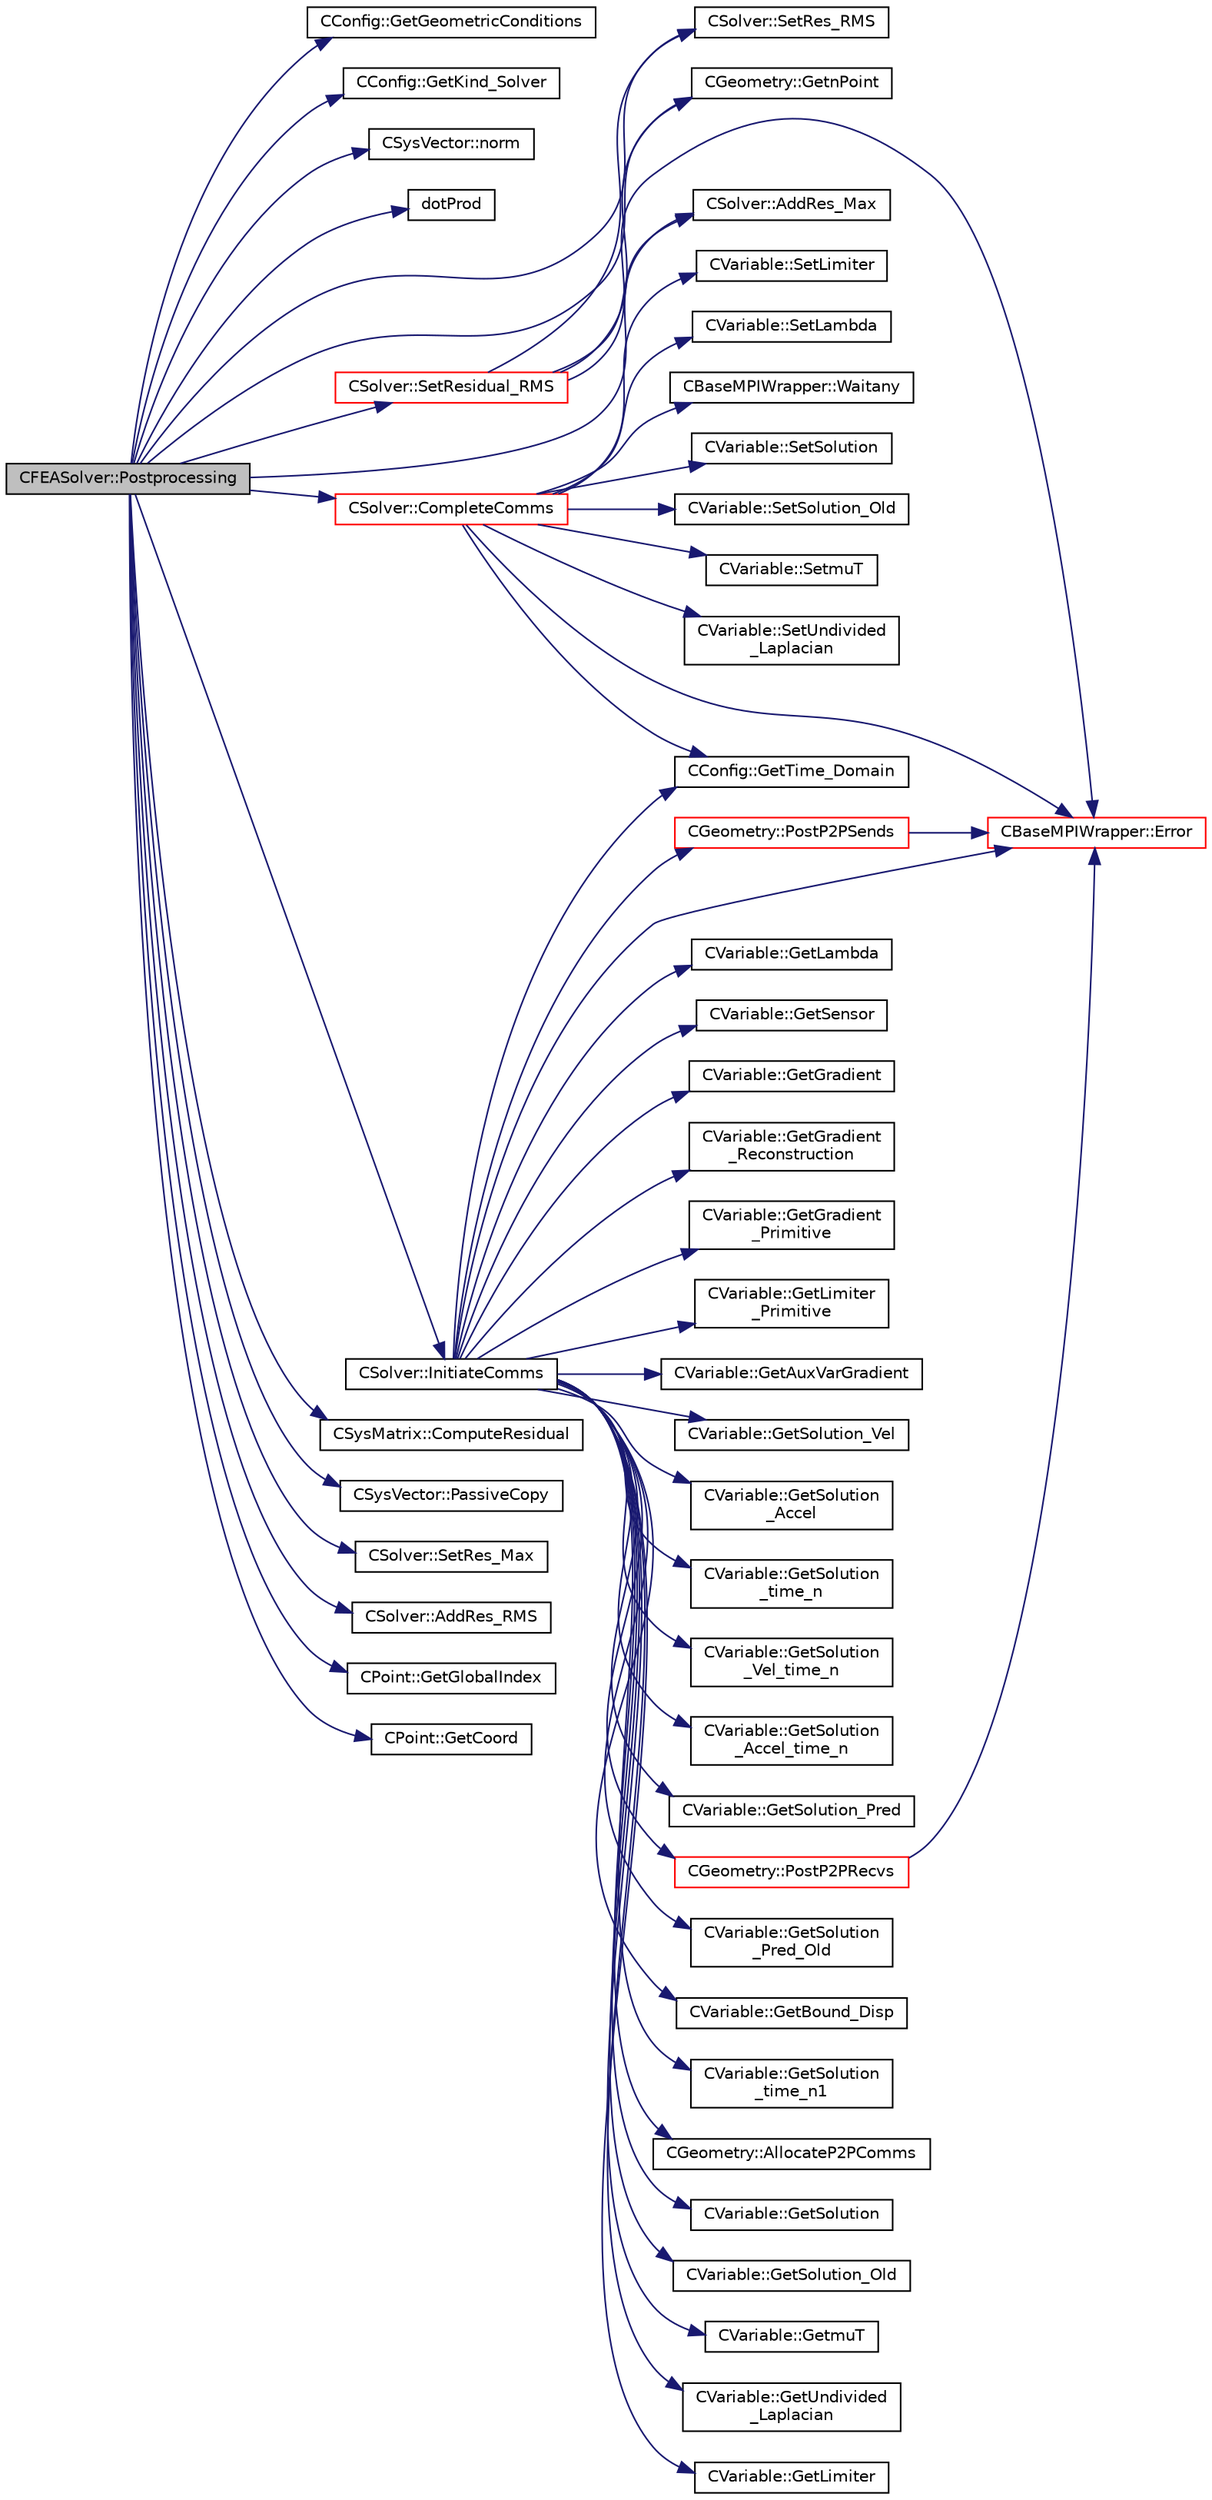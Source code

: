 digraph "CFEASolver::Postprocessing"
{
  edge [fontname="Helvetica",fontsize="10",labelfontname="Helvetica",labelfontsize="10"];
  node [fontname="Helvetica",fontsize="10",shape=record];
  rankdir="LR";
  Node946 [label="CFEASolver::Postprocessing",height=0.2,width=0.4,color="black", fillcolor="grey75", style="filled", fontcolor="black"];
  Node946 -> Node947 [color="midnightblue",fontsize="10",style="solid",fontname="Helvetica"];
  Node947 [label="CConfig::GetGeometricConditions",height=0.2,width=0.4,color="black", fillcolor="white", style="filled",URL="$class_c_config.html#ac036c2fe542984a827ea2f21b3b4d4a6",tooltip="Geometric conditions for the structural solver. "];
  Node946 -> Node948 [color="midnightblue",fontsize="10",style="solid",fontname="Helvetica"];
  Node948 [label="CConfig::GetKind_Solver",height=0.2,width=0.4,color="black", fillcolor="white", style="filled",URL="$class_c_config.html#a0e2628fc803f14ec6179427ee02e8655",tooltip="Governing equations of the flow (it can be different from the run time equation). ..."];
  Node946 -> Node949 [color="midnightblue",fontsize="10",style="solid",fontname="Helvetica"];
  Node949 [label="CSysVector::norm",height=0.2,width=0.4,color="black", fillcolor="white", style="filled",URL="$class_c_sys_vector.html#a55d36be09dfc5bed32246727f25cb7f5",tooltip="the L2 norm of the CSysVector "];
  Node946 -> Node950 [color="midnightblue",fontsize="10",style="solid",fontname="Helvetica"];
  Node950 [label="dotProd",height=0.2,width=0.4,color="black", fillcolor="white", style="filled",URL="$_c_sys_vector_8hpp.html#ab8359456e453e97920eb021d5f46817d"];
  Node946 -> Node951 [color="midnightblue",fontsize="10",style="solid",fontname="Helvetica"];
  Node951 [label="CSolver::InitiateComms",height=0.2,width=0.4,color="black", fillcolor="white", style="filled",URL="$class_c_solver.html#a68ef94bc50683bd1f1d750b4a8cb7351",tooltip="Routine to load a solver quantity into the data structures for MPI point-to-point communication and t..."];
  Node951 -> Node952 [color="midnightblue",fontsize="10",style="solid",fontname="Helvetica"];
  Node952 [label="CConfig::GetTime_Domain",height=0.2,width=0.4,color="black", fillcolor="white", style="filled",URL="$class_c_config.html#a6a11350b3c8d7577318be43cda6f7292",tooltip="Check if the multizone problem is solved for time domain. "];
  Node951 -> Node953 [color="midnightblue",fontsize="10",style="solid",fontname="Helvetica"];
  Node953 [label="CBaseMPIWrapper::Error",height=0.2,width=0.4,color="red", fillcolor="white", style="filled",URL="$class_c_base_m_p_i_wrapper.html#a04457c47629bda56704e6a8804833eeb"];
  Node951 -> Node955 [color="midnightblue",fontsize="10",style="solid",fontname="Helvetica"];
  Node955 [label="CGeometry::AllocateP2PComms",height=0.2,width=0.4,color="black", fillcolor="white", style="filled",URL="$class_c_geometry.html#ab8d78a9f4017431b7542e154f58a7e63",tooltip="Routine to allocate buffers for point-to-point MPI communications. Also called to dynamically realloc..."];
  Node951 -> Node956 [color="midnightblue",fontsize="10",style="solid",fontname="Helvetica"];
  Node956 [label="CGeometry::PostP2PRecvs",height=0.2,width=0.4,color="red", fillcolor="white", style="filled",URL="$class_c_geometry.html#a35dd847b43dad069e3d73e376a0f32fb",tooltip="Routine to launch non-blocking recvs only for all point-to-point communication with neighboring parti..."];
  Node956 -> Node953 [color="midnightblue",fontsize="10",style="solid",fontname="Helvetica"];
  Node951 -> Node958 [color="midnightblue",fontsize="10",style="solid",fontname="Helvetica"];
  Node958 [label="CVariable::GetSolution",height=0.2,width=0.4,color="black", fillcolor="white", style="filled",URL="$class_c_variable.html#a261483e39c23c1de7cb9aea7e917c121",tooltip="Get the solution. "];
  Node951 -> Node959 [color="midnightblue",fontsize="10",style="solid",fontname="Helvetica"];
  Node959 [label="CVariable::GetSolution_Old",height=0.2,width=0.4,color="black", fillcolor="white", style="filled",URL="$class_c_variable.html#a70a9df6b6cc631f9c3b9a3ef7b3ecfe4",tooltip="Get the old solution of the problem (Runge-Kutta method) "];
  Node951 -> Node960 [color="midnightblue",fontsize="10",style="solid",fontname="Helvetica"];
  Node960 [label="CVariable::GetmuT",height=0.2,width=0.4,color="black", fillcolor="white", style="filled",URL="$class_c_variable.html#ad35ee29420764dda0bbb574f7a7253e7",tooltip="Get the value of the eddy viscosity. "];
  Node951 -> Node961 [color="midnightblue",fontsize="10",style="solid",fontname="Helvetica"];
  Node961 [label="CVariable::GetUndivided\l_Laplacian",height=0.2,width=0.4,color="black", fillcolor="white", style="filled",URL="$class_c_variable.html#a1dd90f7826e65b6b9fe15becaf82b1af",tooltip="Get the undivided laplacian of the solution. "];
  Node951 -> Node962 [color="midnightblue",fontsize="10",style="solid",fontname="Helvetica"];
  Node962 [label="CVariable::GetLimiter",height=0.2,width=0.4,color="black", fillcolor="white", style="filled",URL="$class_c_variable.html#a9575966f5c250fca5f6c6ff4f2dd7558",tooltip="Get the value of the slope limiter. "];
  Node951 -> Node963 [color="midnightblue",fontsize="10",style="solid",fontname="Helvetica"];
  Node963 [label="CVariable::GetLambda",height=0.2,width=0.4,color="black", fillcolor="white", style="filled",URL="$class_c_variable.html#af0b6afbd2666eab791d902f50fc3e869",tooltip="Get the value of the spectral radius. "];
  Node951 -> Node964 [color="midnightblue",fontsize="10",style="solid",fontname="Helvetica"];
  Node964 [label="CVariable::GetSensor",height=0.2,width=0.4,color="black", fillcolor="white", style="filled",URL="$class_c_variable.html#afec545423f883bcd961ac9f1e5d18dd2",tooltip="Get the pressure sensor. "];
  Node951 -> Node965 [color="midnightblue",fontsize="10",style="solid",fontname="Helvetica"];
  Node965 [label="CVariable::GetGradient",height=0.2,width=0.4,color="black", fillcolor="white", style="filled",URL="$class_c_variable.html#a7b58da4a928d622e7c2d4b4db047769d",tooltip="Get the value of the solution gradient. "];
  Node951 -> Node966 [color="midnightblue",fontsize="10",style="solid",fontname="Helvetica"];
  Node966 [label="CVariable::GetGradient\l_Reconstruction",height=0.2,width=0.4,color="black", fillcolor="white", style="filled",URL="$class_c_variable.html#a977f02338e95faf16da03dceb858d21b",tooltip="Get the value of the primitive gradient for MUSCL reconstruction. "];
  Node951 -> Node967 [color="midnightblue",fontsize="10",style="solid",fontname="Helvetica"];
  Node967 [label="CVariable::GetGradient\l_Primitive",height=0.2,width=0.4,color="black", fillcolor="white", style="filled",URL="$class_c_variable.html#a8b7f4e020a837b1fe639e8d875f964d5",tooltip="A virtual member. "];
  Node951 -> Node968 [color="midnightblue",fontsize="10",style="solid",fontname="Helvetica"];
  Node968 [label="CVariable::GetLimiter\l_Primitive",height=0.2,width=0.4,color="black", fillcolor="white", style="filled",URL="$class_c_variable.html#a16ceb9b6d42113b37bb6f19652b22ed4",tooltip="A virtual member. "];
  Node951 -> Node969 [color="midnightblue",fontsize="10",style="solid",fontname="Helvetica"];
  Node969 [label="CVariable::GetAuxVarGradient",height=0.2,width=0.4,color="black", fillcolor="white", style="filled",URL="$class_c_variable.html#a834d120ef94368df0db7b3b96a7a324c",tooltip="Get the gradient of the auxiliary variable. "];
  Node951 -> Node970 [color="midnightblue",fontsize="10",style="solid",fontname="Helvetica"];
  Node970 [label="CVariable::GetSolution_Vel",height=0.2,width=0.4,color="black", fillcolor="white", style="filled",URL="$class_c_variable.html#ae403ee21871629716cbabead1c587dac",tooltip="Get the velocity (Structural Analysis). "];
  Node951 -> Node971 [color="midnightblue",fontsize="10",style="solid",fontname="Helvetica"];
  Node971 [label="CVariable::GetSolution\l_Accel",height=0.2,width=0.4,color="black", fillcolor="white", style="filled",URL="$class_c_variable.html#aef2fdf091198070a00d12cdb4dea3ff6",tooltip="Get the acceleration (Structural Analysis). "];
  Node951 -> Node972 [color="midnightblue",fontsize="10",style="solid",fontname="Helvetica"];
  Node972 [label="CVariable::GetSolution\l_time_n",height=0.2,width=0.4,color="black", fillcolor="white", style="filled",URL="$class_c_variable.html#a9162db789c2ca2b71159697cc500fcce",tooltip="Get the solution at time n. "];
  Node951 -> Node973 [color="midnightblue",fontsize="10",style="solid",fontname="Helvetica"];
  Node973 [label="CVariable::GetSolution\l_Vel_time_n",height=0.2,width=0.4,color="black", fillcolor="white", style="filled",URL="$class_c_variable.html#ab36e9bb95a17f0561a94edb80f1ca4c0",tooltip="Get the velocity of the nodes (Structural Analysis) at time n. "];
  Node951 -> Node974 [color="midnightblue",fontsize="10",style="solid",fontname="Helvetica"];
  Node974 [label="CVariable::GetSolution\l_Accel_time_n",height=0.2,width=0.4,color="black", fillcolor="white", style="filled",URL="$class_c_variable.html#acb493936a05287142a6257122f5cefb5",tooltip="Get the acceleration of the nodes (Structural Analysis) at time n. "];
  Node951 -> Node975 [color="midnightblue",fontsize="10",style="solid",fontname="Helvetica"];
  Node975 [label="CVariable::GetSolution_Pred",height=0.2,width=0.4,color="black", fillcolor="white", style="filled",URL="$class_c_variable.html#adba4a8e082e70a9a6fe5d1d9c6e5c820",tooltip="A virtual member. Get the value of the solution predictor. "];
  Node951 -> Node976 [color="midnightblue",fontsize="10",style="solid",fontname="Helvetica"];
  Node976 [label="CVariable::GetSolution\l_Pred_Old",height=0.2,width=0.4,color="black", fillcolor="white", style="filled",URL="$class_c_variable.html#a626f4cad3d20be125e844b9076e44e07",tooltip="A virtual member. Get the value of the solution predictor. "];
  Node951 -> Node977 [color="midnightblue",fontsize="10",style="solid",fontname="Helvetica"];
  Node977 [label="CVariable::GetBound_Disp",height=0.2,width=0.4,color="black", fillcolor="white", style="filled",URL="$class_c_variable.html#a7e382eae45700e5c1e8973292c08f128",tooltip="A virtual member. Get the value of the displacement imposed at the boundary. "];
  Node951 -> Node978 [color="midnightblue",fontsize="10",style="solid",fontname="Helvetica"];
  Node978 [label="CVariable::GetSolution\l_time_n1",height=0.2,width=0.4,color="black", fillcolor="white", style="filled",URL="$class_c_variable.html#a584e438afb716aa0ffce4ccc9b469ef6",tooltip="Get the solution at time n-1. "];
  Node951 -> Node979 [color="midnightblue",fontsize="10",style="solid",fontname="Helvetica"];
  Node979 [label="CGeometry::PostP2PSends",height=0.2,width=0.4,color="red", fillcolor="white", style="filled",URL="$class_c_geometry.html#a3db8e369fc532db7a85a27fbb01056fe",tooltip="Routine to launch a single non-blocking send once the buffer is loaded for a point-to-point commucati..."];
  Node979 -> Node953 [color="midnightblue",fontsize="10",style="solid",fontname="Helvetica"];
  Node946 -> Node981 [color="midnightblue",fontsize="10",style="solid",fontname="Helvetica"];
  Node981 [label="CSolver::CompleteComms",height=0.2,width=0.4,color="red", fillcolor="white", style="filled",URL="$class_c_solver.html#a8d3046ad54e177f0705a2bff99c1cf16",tooltip="Routine to complete the set of non-blocking communications launched by InitiateComms() and unpacking ..."];
  Node981 -> Node982 [color="midnightblue",fontsize="10",style="solid",fontname="Helvetica"];
  Node982 [label="CBaseMPIWrapper::Waitany",height=0.2,width=0.4,color="black", fillcolor="white", style="filled",URL="$class_c_base_m_p_i_wrapper.html#ade364e6661c9eec2070a2448dbb5750b"];
  Node981 -> Node983 [color="midnightblue",fontsize="10",style="solid",fontname="Helvetica"];
  Node983 [label="CVariable::SetSolution",height=0.2,width=0.4,color="black", fillcolor="white", style="filled",URL="$class_c_variable.html#a22fbbd7bc6491672843000644a05c6a5",tooltip="Set the value of the solution, all variables. "];
  Node981 -> Node984 [color="midnightblue",fontsize="10",style="solid",fontname="Helvetica"];
  Node984 [label="CVariable::SetSolution_Old",height=0.2,width=0.4,color="black", fillcolor="white", style="filled",URL="$class_c_variable.html#a6ee4d8d450971204cc054a33d6473732",tooltip="Set the value of the old solution. "];
  Node981 -> Node985 [color="midnightblue",fontsize="10",style="solid",fontname="Helvetica"];
  Node985 [label="CVariable::SetmuT",height=0.2,width=0.4,color="black", fillcolor="white", style="filled",URL="$class_c_variable.html#a91256a1e927c5a529d853d0f127243de",tooltip="Set the value of the eddy viscosity. "];
  Node981 -> Node986 [color="midnightblue",fontsize="10",style="solid",fontname="Helvetica"];
  Node986 [label="CVariable::SetUndivided\l_Laplacian",height=0.2,width=0.4,color="black", fillcolor="white", style="filled",URL="$class_c_variable.html#ad3ffccf8e47dccac8bb71b4d8fdbc1be",tooltip="Set the value of the undivided laplacian of the solution. "];
  Node981 -> Node987 [color="midnightblue",fontsize="10",style="solid",fontname="Helvetica"];
  Node987 [label="CVariable::SetLimiter",height=0.2,width=0.4,color="black", fillcolor="white", style="filled",URL="$class_c_variable.html#a7facd577dde974e01c3de9b6f273232e",tooltip="Set the value of the limiter. "];
  Node981 -> Node988 [color="midnightblue",fontsize="10",style="solid",fontname="Helvetica"];
  Node988 [label="CVariable::SetLambda",height=0.2,width=0.4,color="black", fillcolor="white", style="filled",URL="$class_c_variable.html#afc0086076d62561f31a39f774c297428",tooltip="Set the value of the spectral radius. "];
  Node981 -> Node952 [color="midnightblue",fontsize="10",style="solid",fontname="Helvetica"];
  Node981 -> Node953 [color="midnightblue",fontsize="10",style="solid",fontname="Helvetica"];
  Node946 -> Node1005 [color="midnightblue",fontsize="10",style="solid",fontname="Helvetica"];
  Node1005 [label="CSysMatrix::ComputeResidual",height=0.2,width=0.4,color="black", fillcolor="white", style="filled",URL="$class_c_sys_matrix.html#acce2466fbdb03c853f395c495bcc59a7",tooltip="Compute the residual Ax-b. "];
  Node946 -> Node1006 [color="midnightblue",fontsize="10",style="solid",fontname="Helvetica"];
  Node1006 [label="CSysVector::PassiveCopy",height=0.2,width=0.4,color="black", fillcolor="white", style="filled",URL="$class_c_sys_vector.html#abb61e5a4d69be0562ced01831edfa924",tooltip="Set our values (resizing if required) by copying from other, the derivative information is lost..."];
  Node946 -> Node1007 [color="midnightblue",fontsize="10",style="solid",fontname="Helvetica"];
  Node1007 [label="CSolver::SetRes_RMS",height=0.2,width=0.4,color="black", fillcolor="white", style="filled",URL="$class_c_solver.html#a6b74eb7a8bc01a4997c9844598f39d2f",tooltip="Set the maximal residual, this is useful for the convergence history. "];
  Node946 -> Node1008 [color="midnightblue",fontsize="10",style="solid",fontname="Helvetica"];
  Node1008 [label="CSolver::SetRes_Max",height=0.2,width=0.4,color="black", fillcolor="white", style="filled",URL="$class_c_solver.html#adf14c8391575b286636b04e66f0b5ca7",tooltip="Set the maximal residual, this is useful for the convergence history. "];
  Node946 -> Node1009 [color="midnightblue",fontsize="10",style="solid",fontname="Helvetica"];
  Node1009 [label="CGeometry::GetnPoint",height=0.2,width=0.4,color="black", fillcolor="white", style="filled",URL="$class_c_geometry.html#aa68b666b38f4d2c7021736ae86940f44",tooltip="Get number of points. "];
  Node946 -> Node1010 [color="midnightblue",fontsize="10",style="solid",fontname="Helvetica"];
  Node1010 [label="CSolver::AddRes_RMS",height=0.2,width=0.4,color="black", fillcolor="white", style="filled",URL="$class_c_solver.html#a41bc448daf37985882cb2cf27ab1ffd4",tooltip="Adds the maximal residual, this is useful for the convergence history. "];
  Node946 -> Node1011 [color="midnightblue",fontsize="10",style="solid",fontname="Helvetica"];
  Node1011 [label="CSolver::AddRes_Max",height=0.2,width=0.4,color="black", fillcolor="white", style="filled",URL="$class_c_solver.html#a8068067ba1b56173c95d4799bfb48d9e",tooltip="Adds the maximal residual, this is useful for the convergence history. "];
  Node946 -> Node1012 [color="midnightblue",fontsize="10",style="solid",fontname="Helvetica"];
  Node1012 [label="CPoint::GetGlobalIndex",height=0.2,width=0.4,color="black", fillcolor="white", style="filled",URL="$class_c_point.html#ab546170a5a03ef210a75fc5531910050",tooltip="Get the global index in a parallel computation. "];
  Node946 -> Node1013 [color="midnightblue",fontsize="10",style="solid",fontname="Helvetica"];
  Node1013 [label="CPoint::GetCoord",height=0.2,width=0.4,color="black", fillcolor="white", style="filled",URL="$class_c_point.html#a95fe081d22e96e190cb3edcbf0d6525f",tooltip="Get the coordinates dor the control volume. "];
  Node946 -> Node1014 [color="midnightblue",fontsize="10",style="solid",fontname="Helvetica"];
  Node1014 [label="CSolver::SetResidual_RMS",height=0.2,width=0.4,color="red", fillcolor="white", style="filled",URL="$class_c_solver.html#a757fe316cc412bb18f1c6dff3beeb6b4",tooltip="Set the value of the max residual and RMS residual. "];
  Node1014 -> Node953 [color="midnightblue",fontsize="10",style="solid",fontname="Helvetica"];
  Node1014 -> Node1009 [color="midnightblue",fontsize="10",style="solid",fontname="Helvetica"];
  Node1014 -> Node1007 [color="midnightblue",fontsize="10",style="solid",fontname="Helvetica"];
  Node1014 -> Node1011 [color="midnightblue",fontsize="10",style="solid",fontname="Helvetica"];
}
